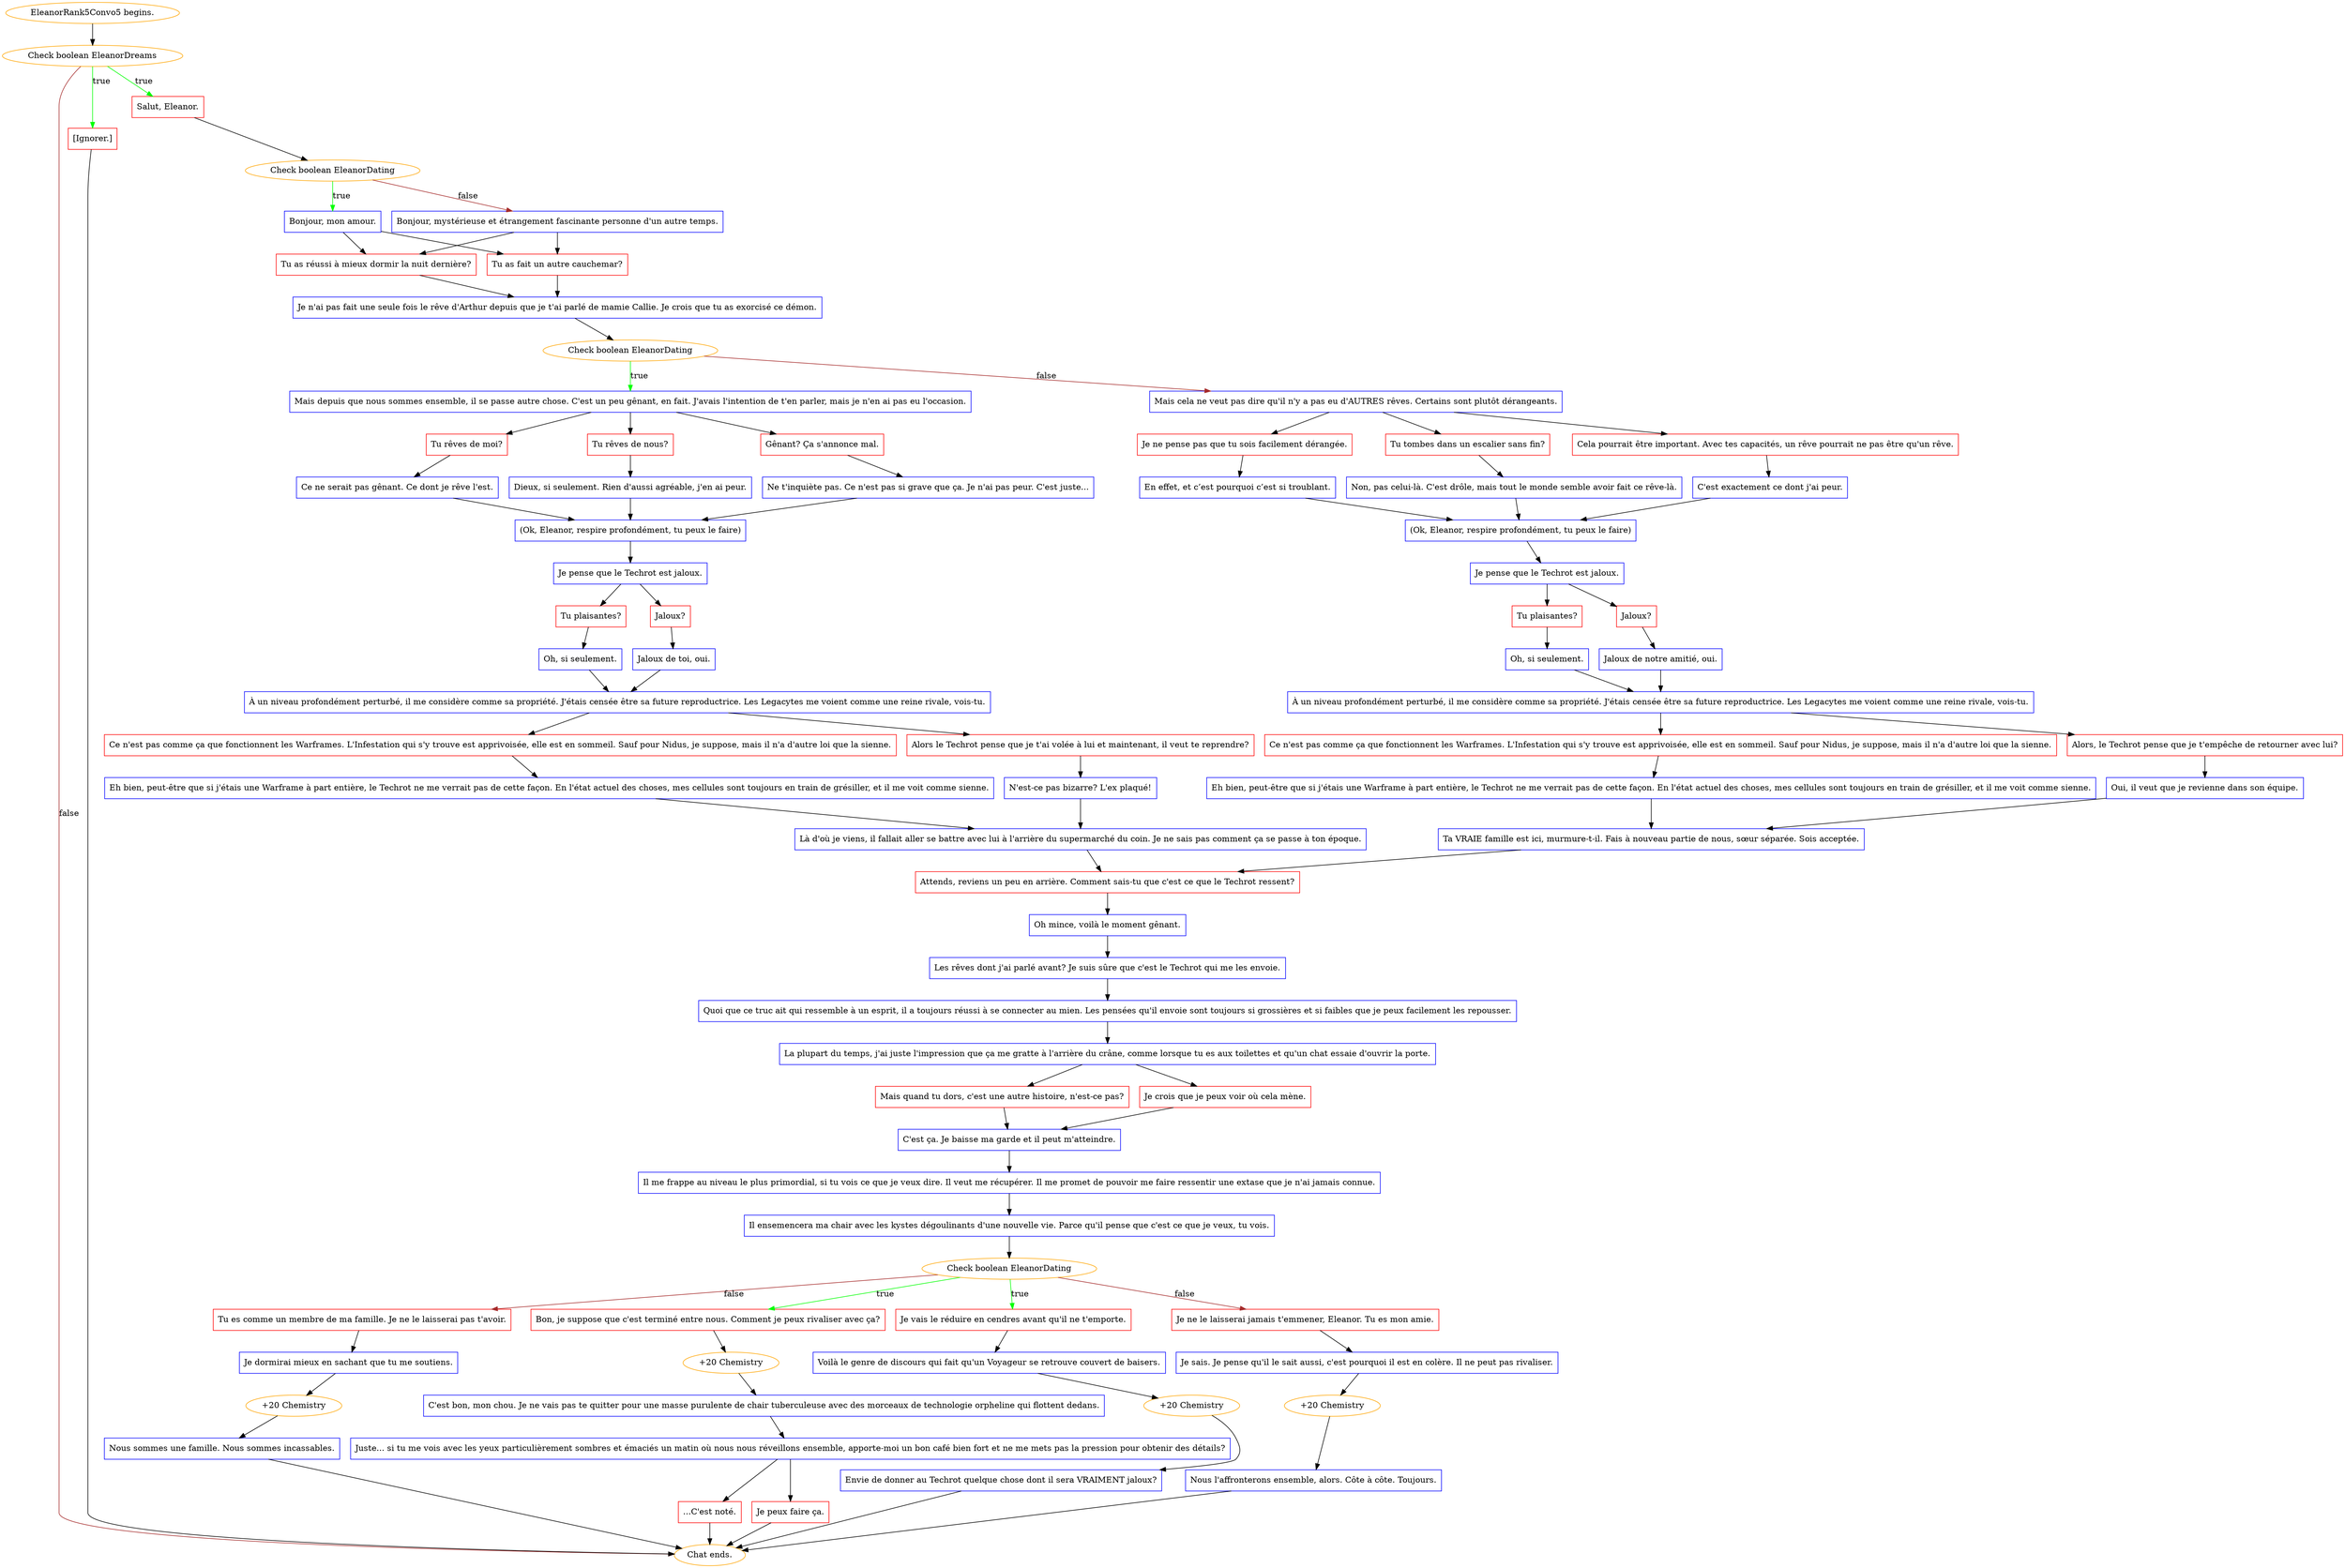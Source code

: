 digraph {
	"EleanorRank5Convo5 begins." [color=orange];
		"EleanorRank5Convo5 begins." -> j2010599810;
	j2010599810 [label="Check boolean EleanorDreams",color=orange];
		j2010599810 -> j2314819730 [label=true,color=green];
		j2010599810 -> j4177999804 [label=true,color=green];
		j2010599810 -> "Chat ends." [label=false,color=brown];
	j2314819730 [label="Salut, Eleanor.",shape=box,color=red];
		j2314819730 -> j1518854856;
	j4177999804 [label="[Ignorer.]",shape=box,color=red];
		j4177999804 -> "Chat ends.";
	"Chat ends." [color=orange];
	j1518854856 [label="Check boolean EleanorDating",color=orange];
		j1518854856 -> j3671254064 [label=true,color=green];
		j1518854856 -> j1934788123 [label=false,color=brown];
	j3671254064 [label="Bonjour, mon amour.",shape=box,color=blue];
		j3671254064 -> j3852606061;
		j3671254064 -> j672686365;
	j1934788123 [label="Bonjour, mystérieuse et étrangement fascinante personne d'un autre temps.",shape=box,color=blue];
		j1934788123 -> j3852606061;
		j1934788123 -> j672686365;
	j3852606061 [label="Tu as réussi à mieux dormir la nuit dernière?",shape=box,color=red];
		j3852606061 -> j2214335596;
	j672686365 [label="Tu as fait un autre cauchemar?",shape=box,color=red];
		j672686365 -> j2214335596;
	j2214335596 [label="Je n'ai pas fait une seule fois le rêve d'Arthur depuis que je t'ai parlé de mamie Callie. Je crois que tu as exorcisé ce démon.",shape=box,color=blue];
		j2214335596 -> j3019953371;
	j3019953371 [label="Check boolean EleanorDating",color=orange];
		j3019953371 -> j3376604961 [label=true,color=green];
		j3019953371 -> j3871190254 [label=false,color=brown];
	j3376604961 [label="Mais depuis que nous sommes ensemble, il se passe autre chose. C'est un peu gênant, en fait. J'avais l'intention de t'en parler, mais je n'en ai pas eu l'occasion.",shape=box,color=blue];
		j3376604961 -> j1210195220;
		j3376604961 -> j3950911465;
		j3376604961 -> j2544618957;
	j3871190254 [label="Mais cela ne veut pas dire qu'il n'y a pas eu d'AUTRES rêves. Certains sont plutôt dérangeants.",shape=box,color=blue];
		j3871190254 -> j1309430838;
		j3871190254 -> j2317184827;
		j3871190254 -> j564840854;
	j1210195220 [label="Tu rêves de moi?",shape=box,color=red];
		j1210195220 -> j3874738268;
	j3950911465 [label="Tu rêves de nous?",shape=box,color=red];
		j3950911465 -> j3497463007;
	j2544618957 [label="Gênant? Ça s'annonce mal.",shape=box,color=red];
		j2544618957 -> j3237073606;
	j1309430838 [label="Je ne pense pas que tu sois facilement dérangée.",shape=box,color=red];
		j1309430838 -> j4149054442;
	j2317184827 [label="Tu tombes dans un escalier sans fin?",shape=box,color=red];
		j2317184827 -> j919767422;
	j564840854 [label="Cela pourrait être important. Avec tes capacités, un rêve pourrait ne pas être qu'un rêve.",shape=box,color=red];
		j564840854 -> j3039761590;
	j3874738268 [label="Ce ne serait pas gênant. Ce dont je rêve l'est.",shape=box,color=blue];
		j3874738268 -> j3761797874;
	j3497463007 [label="Dieux, si seulement. Rien d'aussi agréable, j'en ai peur.",shape=box,color=blue];
		j3497463007 -> j3761797874;
	j3237073606 [label="Ne t'inquiète pas. Ce n'est pas si grave que ça. Je n'ai pas peur. C'est juste...",shape=box,color=blue];
		j3237073606 -> j3761797874;
	j4149054442 [label="En effet, et c’est pourquoi c’est si troublant.",shape=box,color=blue];
		j4149054442 -> j3625740698;
	j919767422 [label="Non, pas celui-là. C'est drôle, mais tout le monde semble avoir fait ce rêve-là.",shape=box,color=blue];
		j919767422 -> j3625740698;
	j3039761590 [label="C'est exactement ce dont j'ai peur.",shape=box,color=blue];
		j3039761590 -> j3625740698;
	j3761797874 [label="(Ok, Eleanor, respire profondément, tu peux le faire)",shape=box,color=blue];
		j3761797874 -> j309432670;
	j3625740698 [label="(Ok, Eleanor, respire profondément, tu peux le faire)",shape=box,color=blue];
		j3625740698 -> j1544685910;
	j309432670 [label="Je pense que le Techrot est jaloux.",shape=box,color=blue];
		j309432670 -> j2003176297;
		j309432670 -> j3161717224;
	j1544685910 [label="Je pense que le Techrot est jaloux.",shape=box,color=blue];
		j1544685910 -> j1516065088;
		j1544685910 -> j3056357455;
	j2003176297 [label="Tu plaisantes?",shape=box,color=red];
		j2003176297 -> j3674190402;
	j3161717224 [label="Jaloux?",shape=box,color=red];
		j3161717224 -> j751079017;
	j1516065088 [label="Tu plaisantes?",shape=box,color=red];
		j1516065088 -> j3993229446;
	j3056357455 [label="Jaloux?",shape=box,color=red];
		j3056357455 -> j349555096;
	j3674190402 [label="Oh, si seulement.",shape=box,color=blue];
		j3674190402 -> j3876791502;
	j751079017 [label="Jaloux de toi, oui.",shape=box,color=blue];
		j751079017 -> j3876791502;
	j3993229446 [label="Oh, si seulement.",shape=box,color=blue];
		j3993229446 -> j3516717689;
	j349555096 [label="Jaloux de notre amitié, oui.",shape=box,color=blue];
		j349555096 -> j3516717689;
	j3876791502 [label="À un niveau profondément perturbé, il me considère comme sa propriété. J'étais censée être sa future reproductrice. Les Legacytes me voient comme une reine rivale, vois-tu.",shape=box,color=blue];
		j3876791502 -> j1032817697;
		j3876791502 -> j3910100471;
	j3516717689 [label="À un niveau profondément perturbé, il me considère comme sa propriété. J'étais censée être sa future reproductrice. Les Legacytes me voient comme une reine rivale, vois-tu.",shape=box,color=blue];
		j3516717689 -> j2134112521;
		j3516717689 -> j3195853274;
	j1032817697 [label="Ce n'est pas comme ça que fonctionnent les Warframes. L'Infestation qui s'y trouve est apprivoisée, elle est en sommeil. Sauf pour Nidus, je suppose, mais il n'a d'autre loi que la sienne.",shape=box,color=red];
		j1032817697 -> j4202651907;
	j3910100471 [label="Alors le Techrot pense que je t'ai volée à lui et maintenant, il veut te reprendre?",shape=box,color=red];
		j3910100471 -> j4209244149;
	j2134112521 [label="Ce n'est pas comme ça que fonctionnent les Warframes. L'Infestation qui s'y trouve est apprivoisée, elle est en sommeil. Sauf pour Nidus, je suppose, mais il n'a d'autre loi que la sienne.",shape=box,color=red];
		j2134112521 -> j893188169;
	j3195853274 [label="Alors, le Techrot pense que je t'empêche de retourner avec lui?",shape=box,color=red];
		j3195853274 -> j544803716;
	j4202651907 [label="Eh bien, peut-être que si j'étais une Warframe à part entière, le Techrot ne me verrait pas de cette façon. En l'état actuel des choses, mes cellules sont toujours en train de grésiller, et il me voit comme sienne.",shape=box,color=blue];
		j4202651907 -> j1250304673;
	j4209244149 [label="N'est-ce pas bizarre? L'ex plaqué!",shape=box,color=blue];
		j4209244149 -> j1250304673;
	j893188169 [label="Eh bien, peut-être que si j'étais une Warframe à part entière, le Techrot ne me verrait pas de cette façon. En l'état actuel des choses, mes cellules sont toujours en train de grésiller, et il me voit comme sienne.",shape=box,color=blue];
		j893188169 -> j1356932360;
	j544803716 [label="Oui, il veut que je revienne dans son équipe.",shape=box,color=blue];
		j544803716 -> j1356932360;
	j1250304673 [label="Là d'où je viens, il fallait aller se battre avec lui à l'arrière du supermarché du coin. Je ne sais pas comment ça se passe à ton époque.",shape=box,color=blue];
		j1250304673 -> j4060105538;
	j1356932360 [label="Ta VRAIE famille est ici, murmure-t-il. Fais à nouveau partie de nous, sœur séparée. Sois acceptée.",shape=box,color=blue];
		j1356932360 -> j4060105538;
	j4060105538 [label="Attends, reviens un peu en arrière. Comment sais-tu que c'est ce que le Techrot ressent?",shape=box,color=red];
		j4060105538 -> j563234778;
	j563234778 [label="Oh mince, voilà le moment gênant.",shape=box,color=blue];
		j563234778 -> j365049477;
	j365049477 [label="Les rêves dont j'ai parlé avant? Je suis sûre que c'est le Techrot qui me les envoie.",shape=box,color=blue];
		j365049477 -> j2570208107;
	j2570208107 [label="Quoi que ce truc ait qui ressemble à un esprit, il a toujours réussi à se connecter au mien. Les pensées qu'il envoie sont toujours si grossières et si faibles que je peux facilement les repousser.",shape=box,color=blue];
		j2570208107 -> j2775618256;
	j2775618256 [label="La plupart du temps, j'ai juste l'impression que ça me gratte à l'arrière du crâne, comme lorsque tu es aux toilettes et qu'un chat essaie d'ouvrir la porte.",shape=box,color=blue];
		j2775618256 -> j4225149960;
		j2775618256 -> j945642898;
	j4225149960 [label="Mais quand tu dors, c'est une autre histoire, n'est-ce pas?",shape=box,color=red];
		j4225149960 -> j165750096;
	j945642898 [label="Je crois que je peux voir où cela mène.",shape=box,color=red];
		j945642898 -> j165750096;
	j165750096 [label="C'est ça. Je baisse ma garde et il peut m'atteindre.",shape=box,color=blue];
		j165750096 -> j3901431334;
	j3901431334 [label="Il me frappe au niveau le plus primordial, si tu vois ce que je veux dire. Il veut me récupérer. Il me promet de pouvoir me faire ressentir une extase que je n'ai jamais connue.",shape=box,color=blue];
		j3901431334 -> j3751438900;
	j3751438900 [label="Il ensemencera ma chair avec les kystes dégoulinants d'une nouvelle vie. Parce qu'il pense que c'est ce que je veux, tu vois.",shape=box,color=blue];
		j3751438900 -> j3322718474;
	j3322718474 [label="Check boolean EleanorDating",color=orange];
		j3322718474 -> j482828682 [label=true,color=green];
		j3322718474 -> j3362438187 [label=true,color=green];
		j3322718474 -> j4038445824 [label=false,color=brown];
		j3322718474 -> j157628473 [label=false,color=brown];
	j482828682 [label="Bon, je suppose que c'est terminé entre nous. Comment je peux rivaliser avec ça?",shape=box,color=red];
		j482828682 -> j4074337101;
	j3362438187 [label="Je vais le réduire en cendres avant qu'il ne t'emporte.",shape=box,color=red];
		j3362438187 -> j1854754729;
	j4038445824 [label="Je ne le laisserai jamais t'emmener, Eleanor. Tu es mon amie.",shape=box,color=red];
		j4038445824 -> j3783117871;
	j157628473 [label="Tu es comme un membre de ma famille. Je ne le laisserai pas t'avoir.",shape=box,color=red];
		j157628473 -> j2009675548;
	j4074337101 [label="+20 Chemistry",color=orange];
		j4074337101 -> j2856294130;
	j1854754729 [label="Voilà le genre de discours qui fait qu'un Voyageur se retrouve couvert de baisers.",shape=box,color=blue];
		j1854754729 -> j1386610874;
	j3783117871 [label="Je sais. Je pense qu'il le sait aussi, c'est pourquoi il est en colère. Il ne peut pas rivaliser.",shape=box,color=blue];
		j3783117871 -> j2010257985;
	j2009675548 [label="Je dormirai mieux en sachant que tu me soutiens.",shape=box,color=blue];
		j2009675548 -> j839736749;
	j2856294130 [label="C'est bon, mon chou. Je ne vais pas te quitter pour une masse purulente de chair tuberculeuse avec des morceaux de technologie orpheline qui flottent dedans.",shape=box,color=blue];
		j2856294130 -> j467549384;
	j1386610874 [label="+20 Chemistry",color=orange];
		j1386610874 -> j2037311355;
	j2010257985 [label="+20 Chemistry",color=orange];
		j2010257985 -> j1605334694;
	j839736749 [label="+20 Chemistry",color=orange];
		j839736749 -> j1819634198;
	j467549384 [label="Juste... si tu me vois avec les yeux particulièrement sombres et émaciés un matin où nous nous réveillons ensemble, apporte-moi un bon café bien fort et ne me mets pas la pression pour obtenir des détails?",shape=box,color=blue];
		j467549384 -> j744818102;
		j467549384 -> j3163381737;
	j2037311355 [label="Envie de donner au Techrot quelque chose dont il sera VRAIMENT jaloux?",shape=box,color=blue];
		j2037311355 -> "Chat ends.";
	j1605334694 [label="Nous l'affronterons ensemble, alors. Côte à côte. Toujours.",shape=box,color=blue];
		j1605334694 -> "Chat ends.";
	j1819634198 [label="Nous sommes une famille. Nous sommes incassables.",shape=box,color=blue];
		j1819634198 -> "Chat ends.";
	j744818102 [label="Je peux faire ça.",shape=box,color=red];
		j744818102 -> "Chat ends.";
	j3163381737 [label="...C'est noté.",shape=box,color=red];
		j3163381737 -> "Chat ends.";
}
